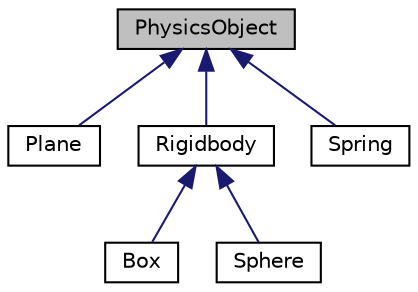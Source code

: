 digraph "PhysicsObject"
{
 // LATEX_PDF_SIZE
  edge [fontname="Helvetica",fontsize="10",labelfontname="Helvetica",labelfontsize="10"];
  node [fontname="Helvetica",fontsize="10",shape=record];
  Node1 [label="PhysicsObject",height=0.2,width=0.4,color="black", fillcolor="grey75", style="filled", fontcolor="black",tooltip="Represents the most basic form of an object that can be placed in the world. Designed to be inherited..."];
  Node1 -> Node2 [dir="back",color="midnightblue",fontsize="10",style="solid",fontname="Helvetica"];
  Node2 [label="Plane",height=0.2,width=0.4,color="black", fillcolor="white", style="filled",URL="$class_plane.html",tooltip="A flat, infinitely long 2D surface that can interract with other objects."];
  Node1 -> Node3 [dir="back",color="midnightblue",fontsize="10",style="solid",fontname="Helvetica"];
  Node3 [label="Rigidbody",height=0.2,width=0.4,color="black", fillcolor="white", style="filled",URL="$class_rigidbody.html",tooltip="An expansion of the PhysicsObject class that adds all of the fundamentals of a non-static object such..."];
  Node3 -> Node4 [dir="back",color="midnightblue",fontsize="10",style="solid",fontname="Helvetica"];
  Node4 [label="Box",height=0.2,width=0.4,color="black", fillcolor="white", style="filled",URL="$class_box.html",tooltip="A 2D box (or square) that can interract with other objects."];
  Node3 -> Node5 [dir="back",color="midnightblue",fontsize="10",style="solid",fontname="Helvetica"];
  Node5 [label="Sphere",height=0.2,width=0.4,color="black", fillcolor="white", style="filled",URL="$class_sphere.html",tooltip="A 2D sphere (or circle) that can interract with other objects."];
  Node1 -> Node6 [dir="back",color="midnightblue",fontsize="10",style="solid",fontname="Helvetica"];
  Node6 [label="Spring",height=0.2,width=0.4,color="black", fillcolor="white", style="filled",URL="$class_spring.html",tooltip=" "];
}
